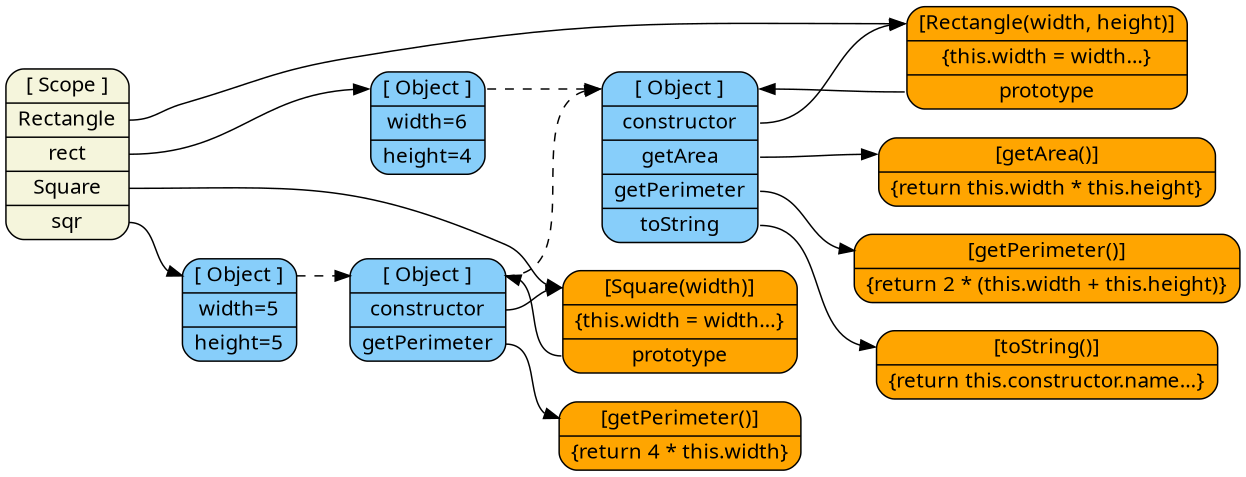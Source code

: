 digraph finite_state_machine {
  size="8.3,8"
  rankdir = "LR"
	node [fontname=Sans]

  /* Execution Contexts */
  node [shape=Mrecord, fillcolor=beige, style=filled];
  top [label="<__proto__>[ Scope ]|<Rectangle>Rectangle|<rect>rect|<Square>Square|<sqr>sqr"];

  /* Normal Objects */
  node [shape = Mrecord, fillcolor=lightskyblue, style=filled];
  ob_RectProto [label = "<__proto__>[ Object ]|<constructor>constructor|<getArea>getArea|<getPerimeter>getPerimeter|<toString>toString"];
  ob_SquareProto [label = "<__proto__>[ Object ]|<constructor>constructor|<getPerimeter>getPerimeter"];
  ob_rect [label = "<__proto__>[ Object ]|<width>width=6|<height>height=4"];
  ob_sqr [label = "<__proto__>[ Object ]|<width>width=5|<height>height=5"];

  /* Function Objects */
  node [shape = Mrecord, fillcolor=orange, style=filled];
  fn_Rectangle [label="<__proto__>[Rectangle(width, height)]|\{this.width = width…\}|<prototype>prototype"];
  fn_Square [label="<__proto__>[Square(width)]|\{this.width = width…\}|<prototype>prototype"];
  fn_getArea [label="<__proto__>[getArea()]|\{return this.width * this.height\}"];
  fn_getPerimeter [label="<__proto__>[getPerimeter()]|\{return 2 * (this.width + this.height)\}"];
  fn_toString [label="<__proto__>[toString()]|\{return this.constructor.name…\}"];
  fn_getPerimeter2 [label="<__proto__>[getPerimeter()]|\{return 4 * this.width\}"];

  /* References */
  top:Rectangle -> fn_Rectangle:__proto__;
  top:Square -> fn_Square:__proto__;
  top:rect -> ob_rect:__proto__;
  top:sqr -> ob_sqr:__proto__;
  fn_Rectangle:prototype -> ob_RectProto:__proto__;
  fn_Square:prototype -> ob_SquareProto:__proto__;
  ob_RectProto:constructor -> fn_Rectangle:__proto__;
  ob_RectProto:getArea -> fn_getArea:__proto__;
  ob_RectProto:getPerimeter -> fn_getPerimeter:__proto__;
  ob_RectProto:toString -> fn_toString:__proto__;
  ob_SquareProto:constructor -> fn_Square:__proto__;
  ob_SquareProto:getPerimeter -> fn_getPerimeter2:__proto__;

  /* Inheritance Chains */
  edge [style=dashed]
  ob_rect:__proto__ -> ob_RectProto:__proto__;
  ob_sqr:__proto__ -> ob_SquareProto:__proto__;
  ob_SquareProto:__proto__ -> ob_RectProto:__proto__;

}
